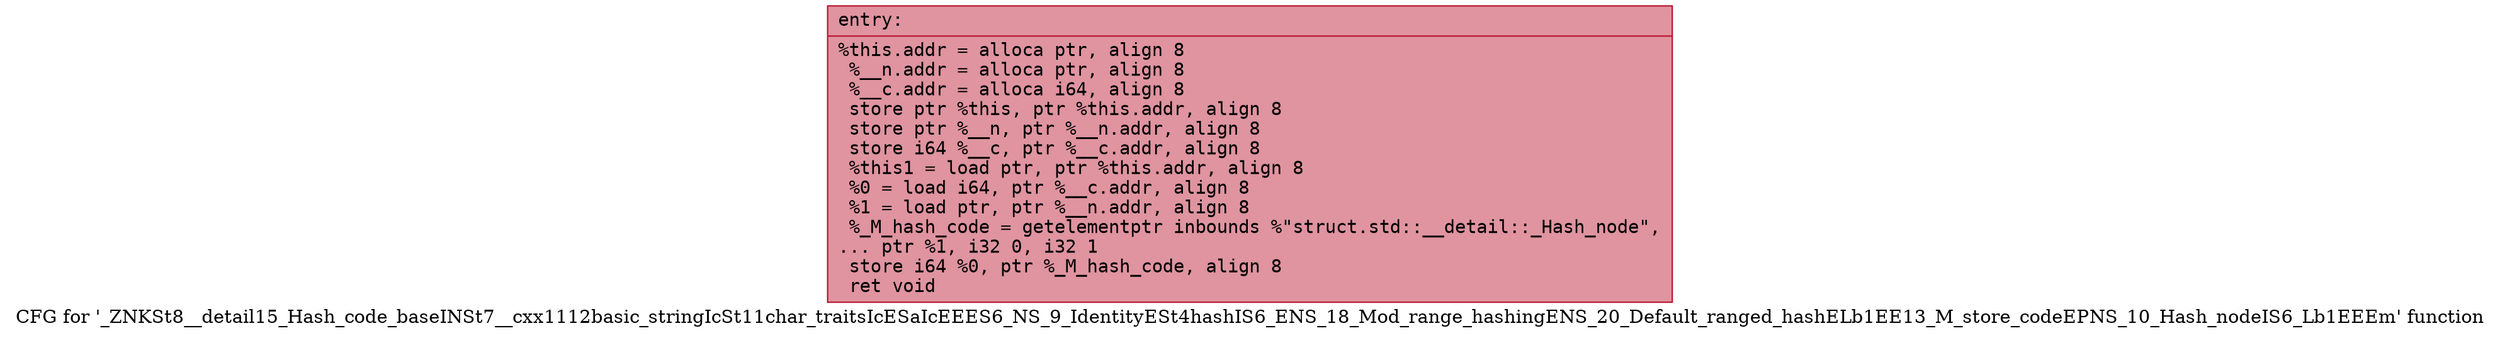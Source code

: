 digraph "CFG for '_ZNKSt8__detail15_Hash_code_baseINSt7__cxx1112basic_stringIcSt11char_traitsIcESaIcEEES6_NS_9_IdentityESt4hashIS6_ENS_18_Mod_range_hashingENS_20_Default_ranged_hashELb1EE13_M_store_codeEPNS_10_Hash_nodeIS6_Lb1EEEm' function" {
	label="CFG for '_ZNKSt8__detail15_Hash_code_baseINSt7__cxx1112basic_stringIcSt11char_traitsIcESaIcEEES6_NS_9_IdentityESt4hashIS6_ENS_18_Mod_range_hashingENS_20_Default_ranged_hashELb1EE13_M_store_codeEPNS_10_Hash_nodeIS6_Lb1EEEm' function";

	Node0x55c7e09fa830 [shape=record,color="#b70d28ff", style=filled, fillcolor="#b70d2870" fontname="Courier",label="{entry:\l|  %this.addr = alloca ptr, align 8\l  %__n.addr = alloca ptr, align 8\l  %__c.addr = alloca i64, align 8\l  store ptr %this, ptr %this.addr, align 8\l  store ptr %__n, ptr %__n.addr, align 8\l  store i64 %__c, ptr %__c.addr, align 8\l  %this1 = load ptr, ptr %this.addr, align 8\l  %0 = load i64, ptr %__c.addr, align 8\l  %1 = load ptr, ptr %__n.addr, align 8\l  %_M_hash_code = getelementptr inbounds %\"struct.std::__detail::_Hash_node\",\l... ptr %1, i32 0, i32 1\l  store i64 %0, ptr %_M_hash_code, align 8\l  ret void\l}"];
}
